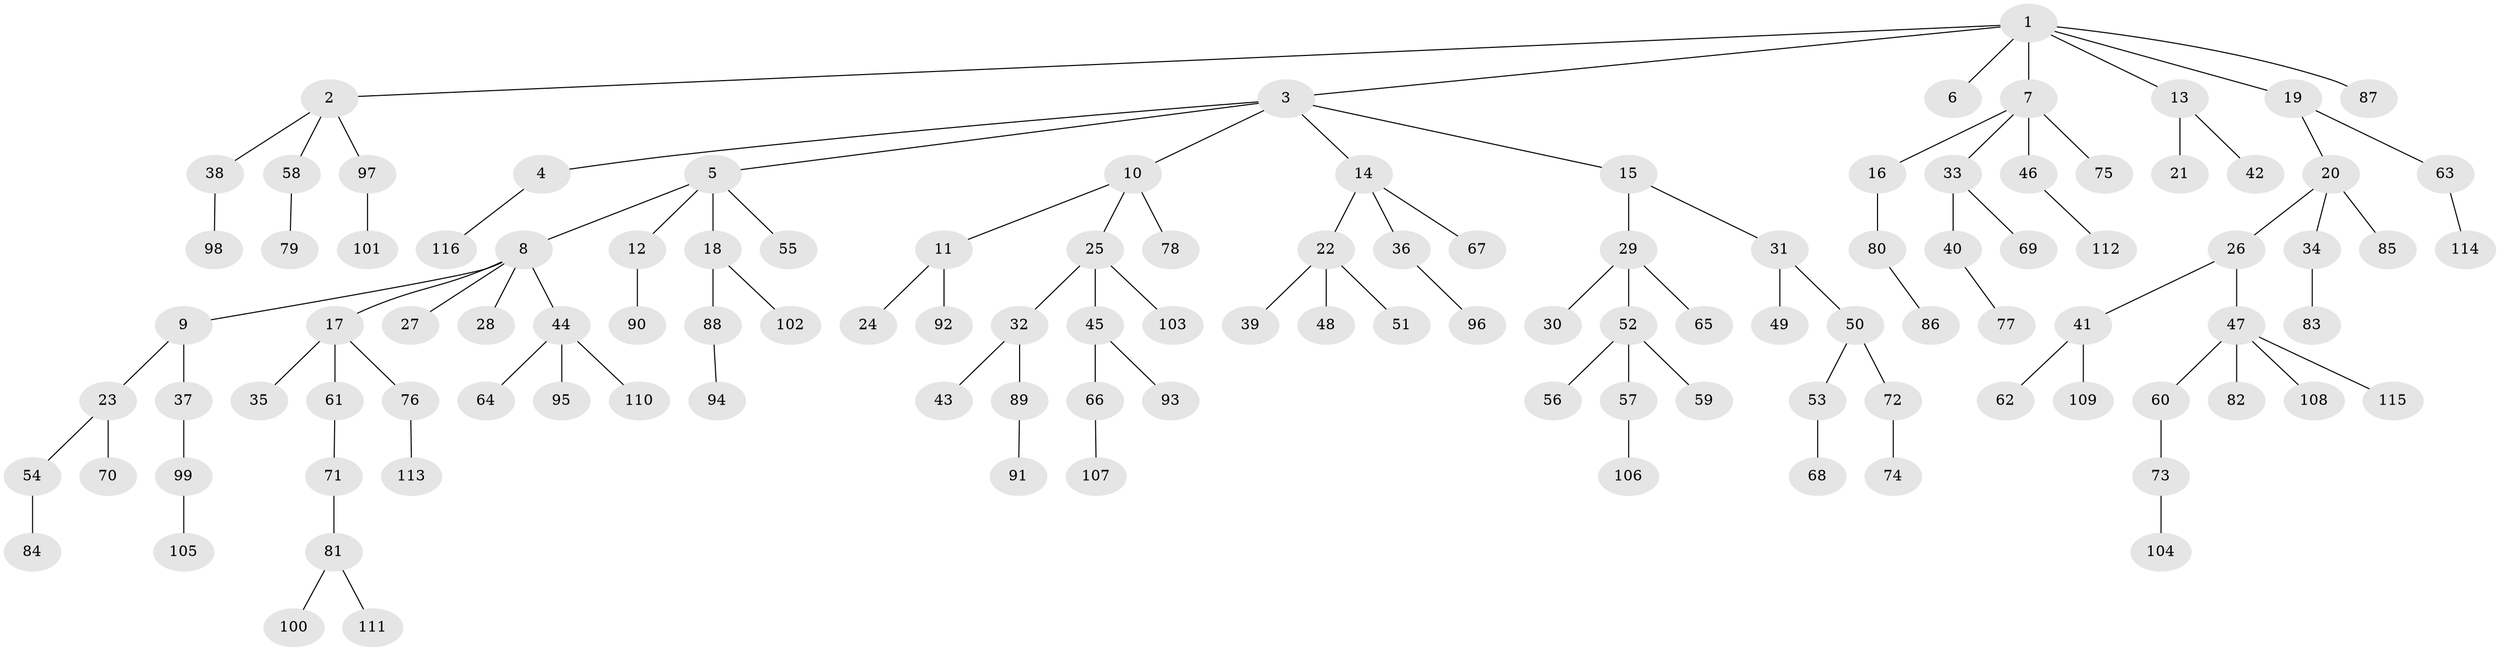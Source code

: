 // coarse degree distribution, {1: 0.8823529411764706, 30: 0.029411764705882353, 2: 0.08823529411764706}
// Generated by graph-tools (version 1.1) at 2025/55/03/04/25 21:55:56]
// undirected, 116 vertices, 115 edges
graph export_dot {
graph [start="1"]
  node [color=gray90,style=filled];
  1;
  2;
  3;
  4;
  5;
  6;
  7;
  8;
  9;
  10;
  11;
  12;
  13;
  14;
  15;
  16;
  17;
  18;
  19;
  20;
  21;
  22;
  23;
  24;
  25;
  26;
  27;
  28;
  29;
  30;
  31;
  32;
  33;
  34;
  35;
  36;
  37;
  38;
  39;
  40;
  41;
  42;
  43;
  44;
  45;
  46;
  47;
  48;
  49;
  50;
  51;
  52;
  53;
  54;
  55;
  56;
  57;
  58;
  59;
  60;
  61;
  62;
  63;
  64;
  65;
  66;
  67;
  68;
  69;
  70;
  71;
  72;
  73;
  74;
  75;
  76;
  77;
  78;
  79;
  80;
  81;
  82;
  83;
  84;
  85;
  86;
  87;
  88;
  89;
  90;
  91;
  92;
  93;
  94;
  95;
  96;
  97;
  98;
  99;
  100;
  101;
  102;
  103;
  104;
  105;
  106;
  107;
  108;
  109;
  110;
  111;
  112;
  113;
  114;
  115;
  116;
  1 -- 2;
  1 -- 3;
  1 -- 6;
  1 -- 7;
  1 -- 13;
  1 -- 19;
  1 -- 87;
  2 -- 38;
  2 -- 58;
  2 -- 97;
  3 -- 4;
  3 -- 5;
  3 -- 10;
  3 -- 14;
  3 -- 15;
  4 -- 116;
  5 -- 8;
  5 -- 12;
  5 -- 18;
  5 -- 55;
  7 -- 16;
  7 -- 33;
  7 -- 46;
  7 -- 75;
  8 -- 9;
  8 -- 17;
  8 -- 27;
  8 -- 28;
  8 -- 44;
  9 -- 23;
  9 -- 37;
  10 -- 11;
  10 -- 25;
  10 -- 78;
  11 -- 24;
  11 -- 92;
  12 -- 90;
  13 -- 21;
  13 -- 42;
  14 -- 22;
  14 -- 36;
  14 -- 67;
  15 -- 29;
  15 -- 31;
  16 -- 80;
  17 -- 35;
  17 -- 61;
  17 -- 76;
  18 -- 88;
  18 -- 102;
  19 -- 20;
  19 -- 63;
  20 -- 26;
  20 -- 34;
  20 -- 85;
  22 -- 39;
  22 -- 48;
  22 -- 51;
  23 -- 54;
  23 -- 70;
  25 -- 32;
  25 -- 45;
  25 -- 103;
  26 -- 41;
  26 -- 47;
  29 -- 30;
  29 -- 52;
  29 -- 65;
  31 -- 49;
  31 -- 50;
  32 -- 43;
  32 -- 89;
  33 -- 40;
  33 -- 69;
  34 -- 83;
  36 -- 96;
  37 -- 99;
  38 -- 98;
  40 -- 77;
  41 -- 62;
  41 -- 109;
  44 -- 64;
  44 -- 95;
  44 -- 110;
  45 -- 66;
  45 -- 93;
  46 -- 112;
  47 -- 60;
  47 -- 82;
  47 -- 108;
  47 -- 115;
  50 -- 53;
  50 -- 72;
  52 -- 56;
  52 -- 57;
  52 -- 59;
  53 -- 68;
  54 -- 84;
  57 -- 106;
  58 -- 79;
  60 -- 73;
  61 -- 71;
  63 -- 114;
  66 -- 107;
  71 -- 81;
  72 -- 74;
  73 -- 104;
  76 -- 113;
  80 -- 86;
  81 -- 100;
  81 -- 111;
  88 -- 94;
  89 -- 91;
  97 -- 101;
  99 -- 105;
}
